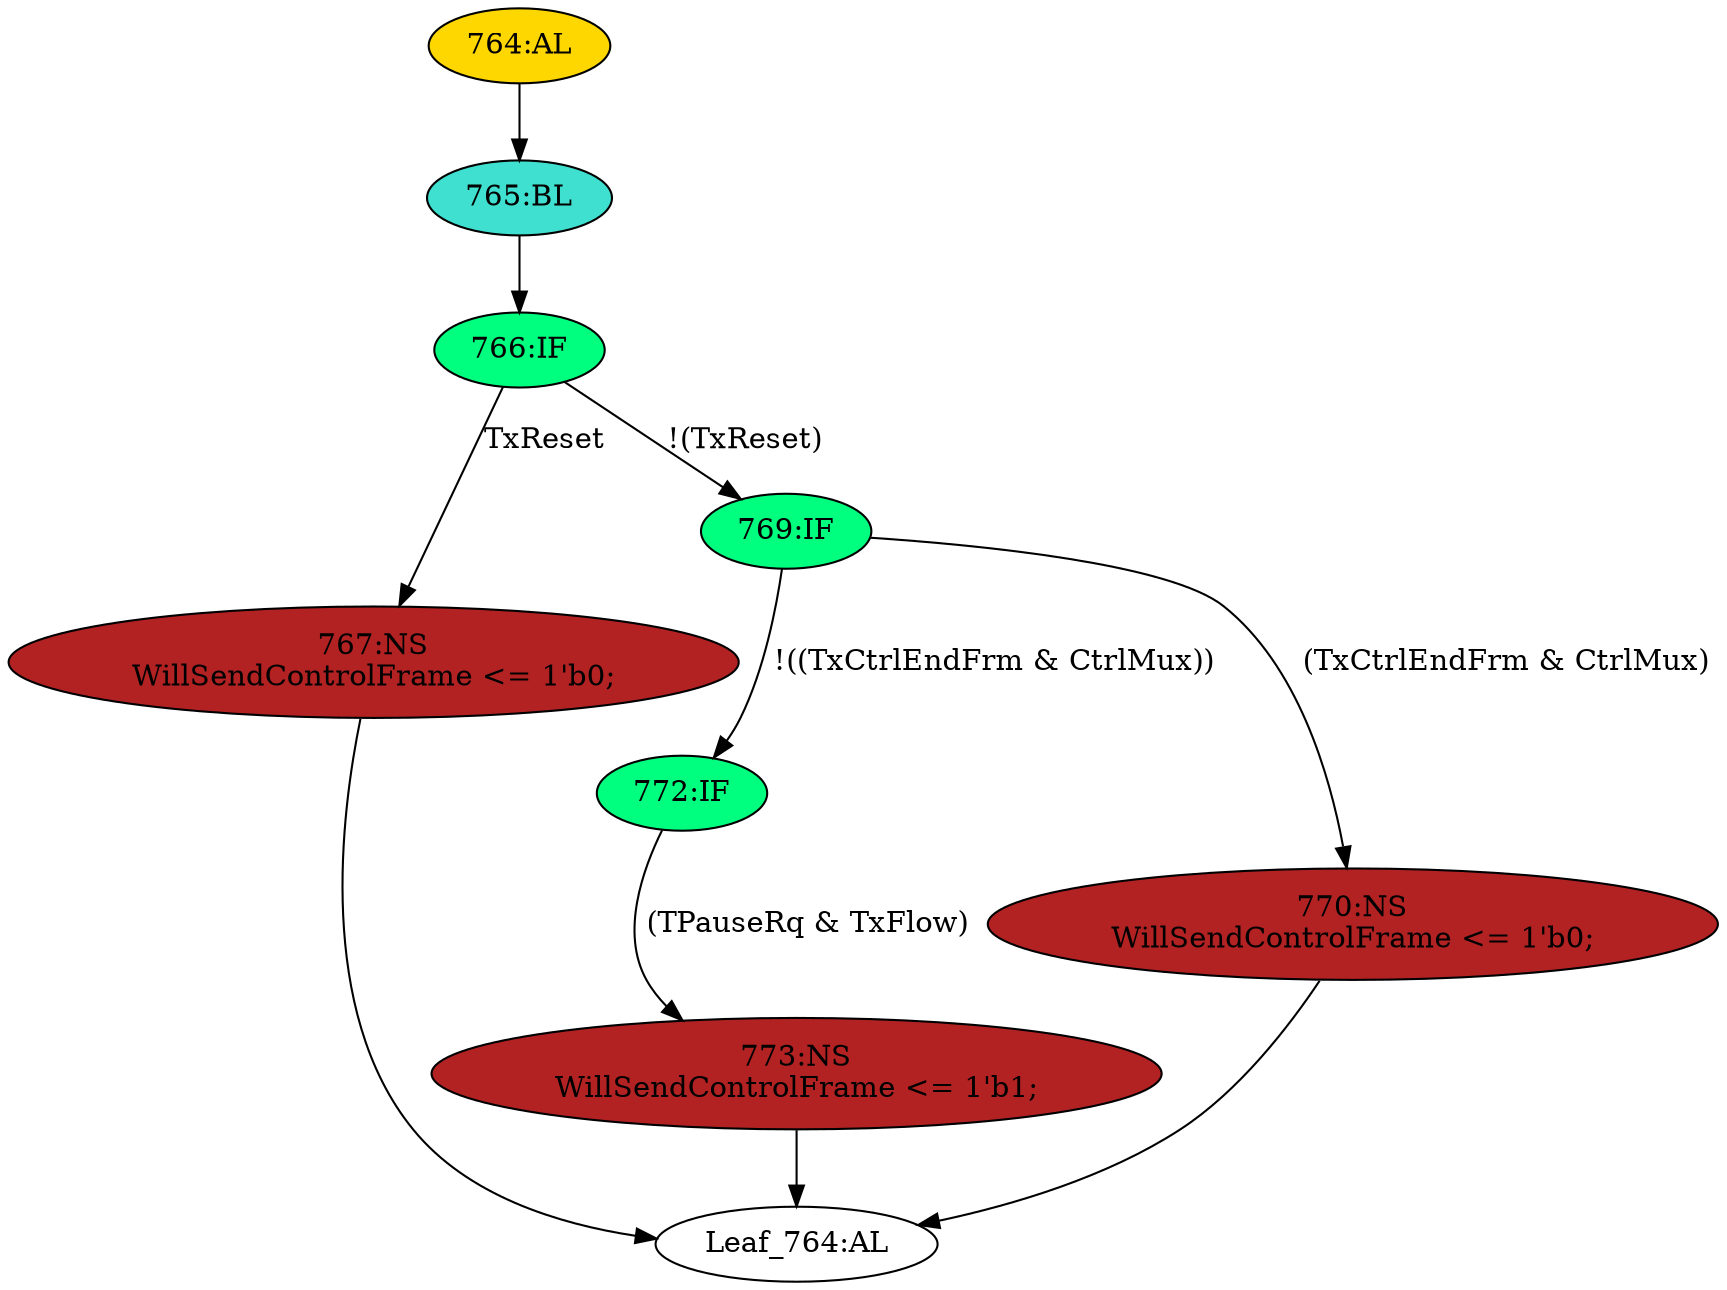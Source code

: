 strict digraph "" {
	node [label="\N"];
	"772:IF"	 [ast="<pyverilog.vparser.ast.IfStatement object at 0x7f83b382fc10>",
		fillcolor=springgreen,
		label="772:IF",
		statements="[]",
		style=filled,
		typ=IfStatement];
	"773:NS"	 [ast="<pyverilog.vparser.ast.NonblockingSubstitution object at 0x7f83b382fd50>",
		fillcolor=firebrick,
		label="773:NS
WillSendControlFrame <= 1'b1;",
		statements="[<pyverilog.vparser.ast.NonblockingSubstitution object at 0x7f83b382fd50>]",
		style=filled,
		typ=NonblockingSubstitution];
	"772:IF" -> "773:NS"	 [cond="['TPauseRq', 'TxFlow']",
		label="(TPauseRq & TxFlow)",
		lineno=772];
	"765:BL"	 [ast="<pyverilog.vparser.ast.Block object at 0x7f83b382ffd0>",
		fillcolor=turquoise,
		label="765:BL",
		statements="[]",
		style=filled,
		typ=Block];
	"766:IF"	 [ast="<pyverilog.vparser.ast.IfStatement object at 0x7f83b37b7050>",
		fillcolor=springgreen,
		label="766:IF",
		statements="[]",
		style=filled,
		typ=IfStatement];
	"765:BL" -> "766:IF"	 [cond="[]",
		lineno=None];
	"767:NS"	 [ast="<pyverilog.vparser.ast.NonblockingSubstitution object at 0x7f83b37b7350>",
		fillcolor=firebrick,
		label="767:NS
WillSendControlFrame <= 1'b0;",
		statements="[<pyverilog.vparser.ast.NonblockingSubstitution object at 0x7f83b37b7350>]",
		style=filled,
		typ=NonblockingSubstitution];
	"766:IF" -> "767:NS"	 [cond="['TxReset']",
		label=TxReset,
		lineno=766];
	"769:IF"	 [ast="<pyverilog.vparser.ast.IfStatement object at 0x7f83b37b7090>",
		fillcolor=springgreen,
		label="769:IF",
		statements="[]",
		style=filled,
		typ=IfStatement];
	"766:IF" -> "769:IF"	 [cond="['TxReset']",
		label="!(TxReset)",
		lineno=766];
	"Leaf_764:AL"	 [def_var="['WillSendControlFrame']",
		label="Leaf_764:AL"];
	"773:NS" -> "Leaf_764:AL"	 [cond="[]",
		lineno=None];
	"764:AL"	 [ast="<pyverilog.vparser.ast.Always object at 0x7f83b37b7550>",
		clk_sens=True,
		fillcolor=gold,
		label="764:AL",
		sens="['MTxClk', 'TxReset']",
		statements="[]",
		style=filled,
		typ=Always,
		use_var="['TxFlow', 'TxCtrlEndFrm', 'CtrlMux', 'TPauseRq', 'TxReset']"];
	"764:AL" -> "765:BL"	 [cond="[]",
		lineno=None];
	"767:NS" -> "Leaf_764:AL"	 [cond="[]",
		lineno=None];
	"769:IF" -> "772:IF"	 [cond="['TxCtrlEndFrm', 'CtrlMux']",
		label="!((TxCtrlEndFrm & CtrlMux))",
		lineno=769];
	"770:NS"	 [ast="<pyverilog.vparser.ast.NonblockingSubstitution object at 0x7f83b37b70d0>",
		fillcolor=firebrick,
		label="770:NS
WillSendControlFrame <= 1'b0;",
		statements="[<pyverilog.vparser.ast.NonblockingSubstitution object at 0x7f83b37b70d0>]",
		style=filled,
		typ=NonblockingSubstitution];
	"769:IF" -> "770:NS"	 [cond="['TxCtrlEndFrm', 'CtrlMux']",
		label="(TxCtrlEndFrm & CtrlMux)",
		lineno=769];
	"770:NS" -> "Leaf_764:AL"	 [cond="[]",
		lineno=None];
}
